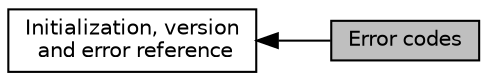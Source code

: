 digraph "Error codes"
{
  edge [fontname="Helvetica",fontsize="10",labelfontname="Helvetica",labelfontsize="10"];
  node [fontname="Helvetica",fontsize="10",shape=record];
  rankdir=LR;
  Node0 [label="Error codes",height=0.2,width=0.4,color="black", fillcolor="grey75", style="filled", fontcolor="black"];
  Node1 [label="Initialization, version\l and error reference",height=0.2,width=0.4,color="black", fillcolor="white", style="filled",URL="$group__init.html"];
  Node1->Node0 [shape=plaintext, dir="back", style="solid"];
}
